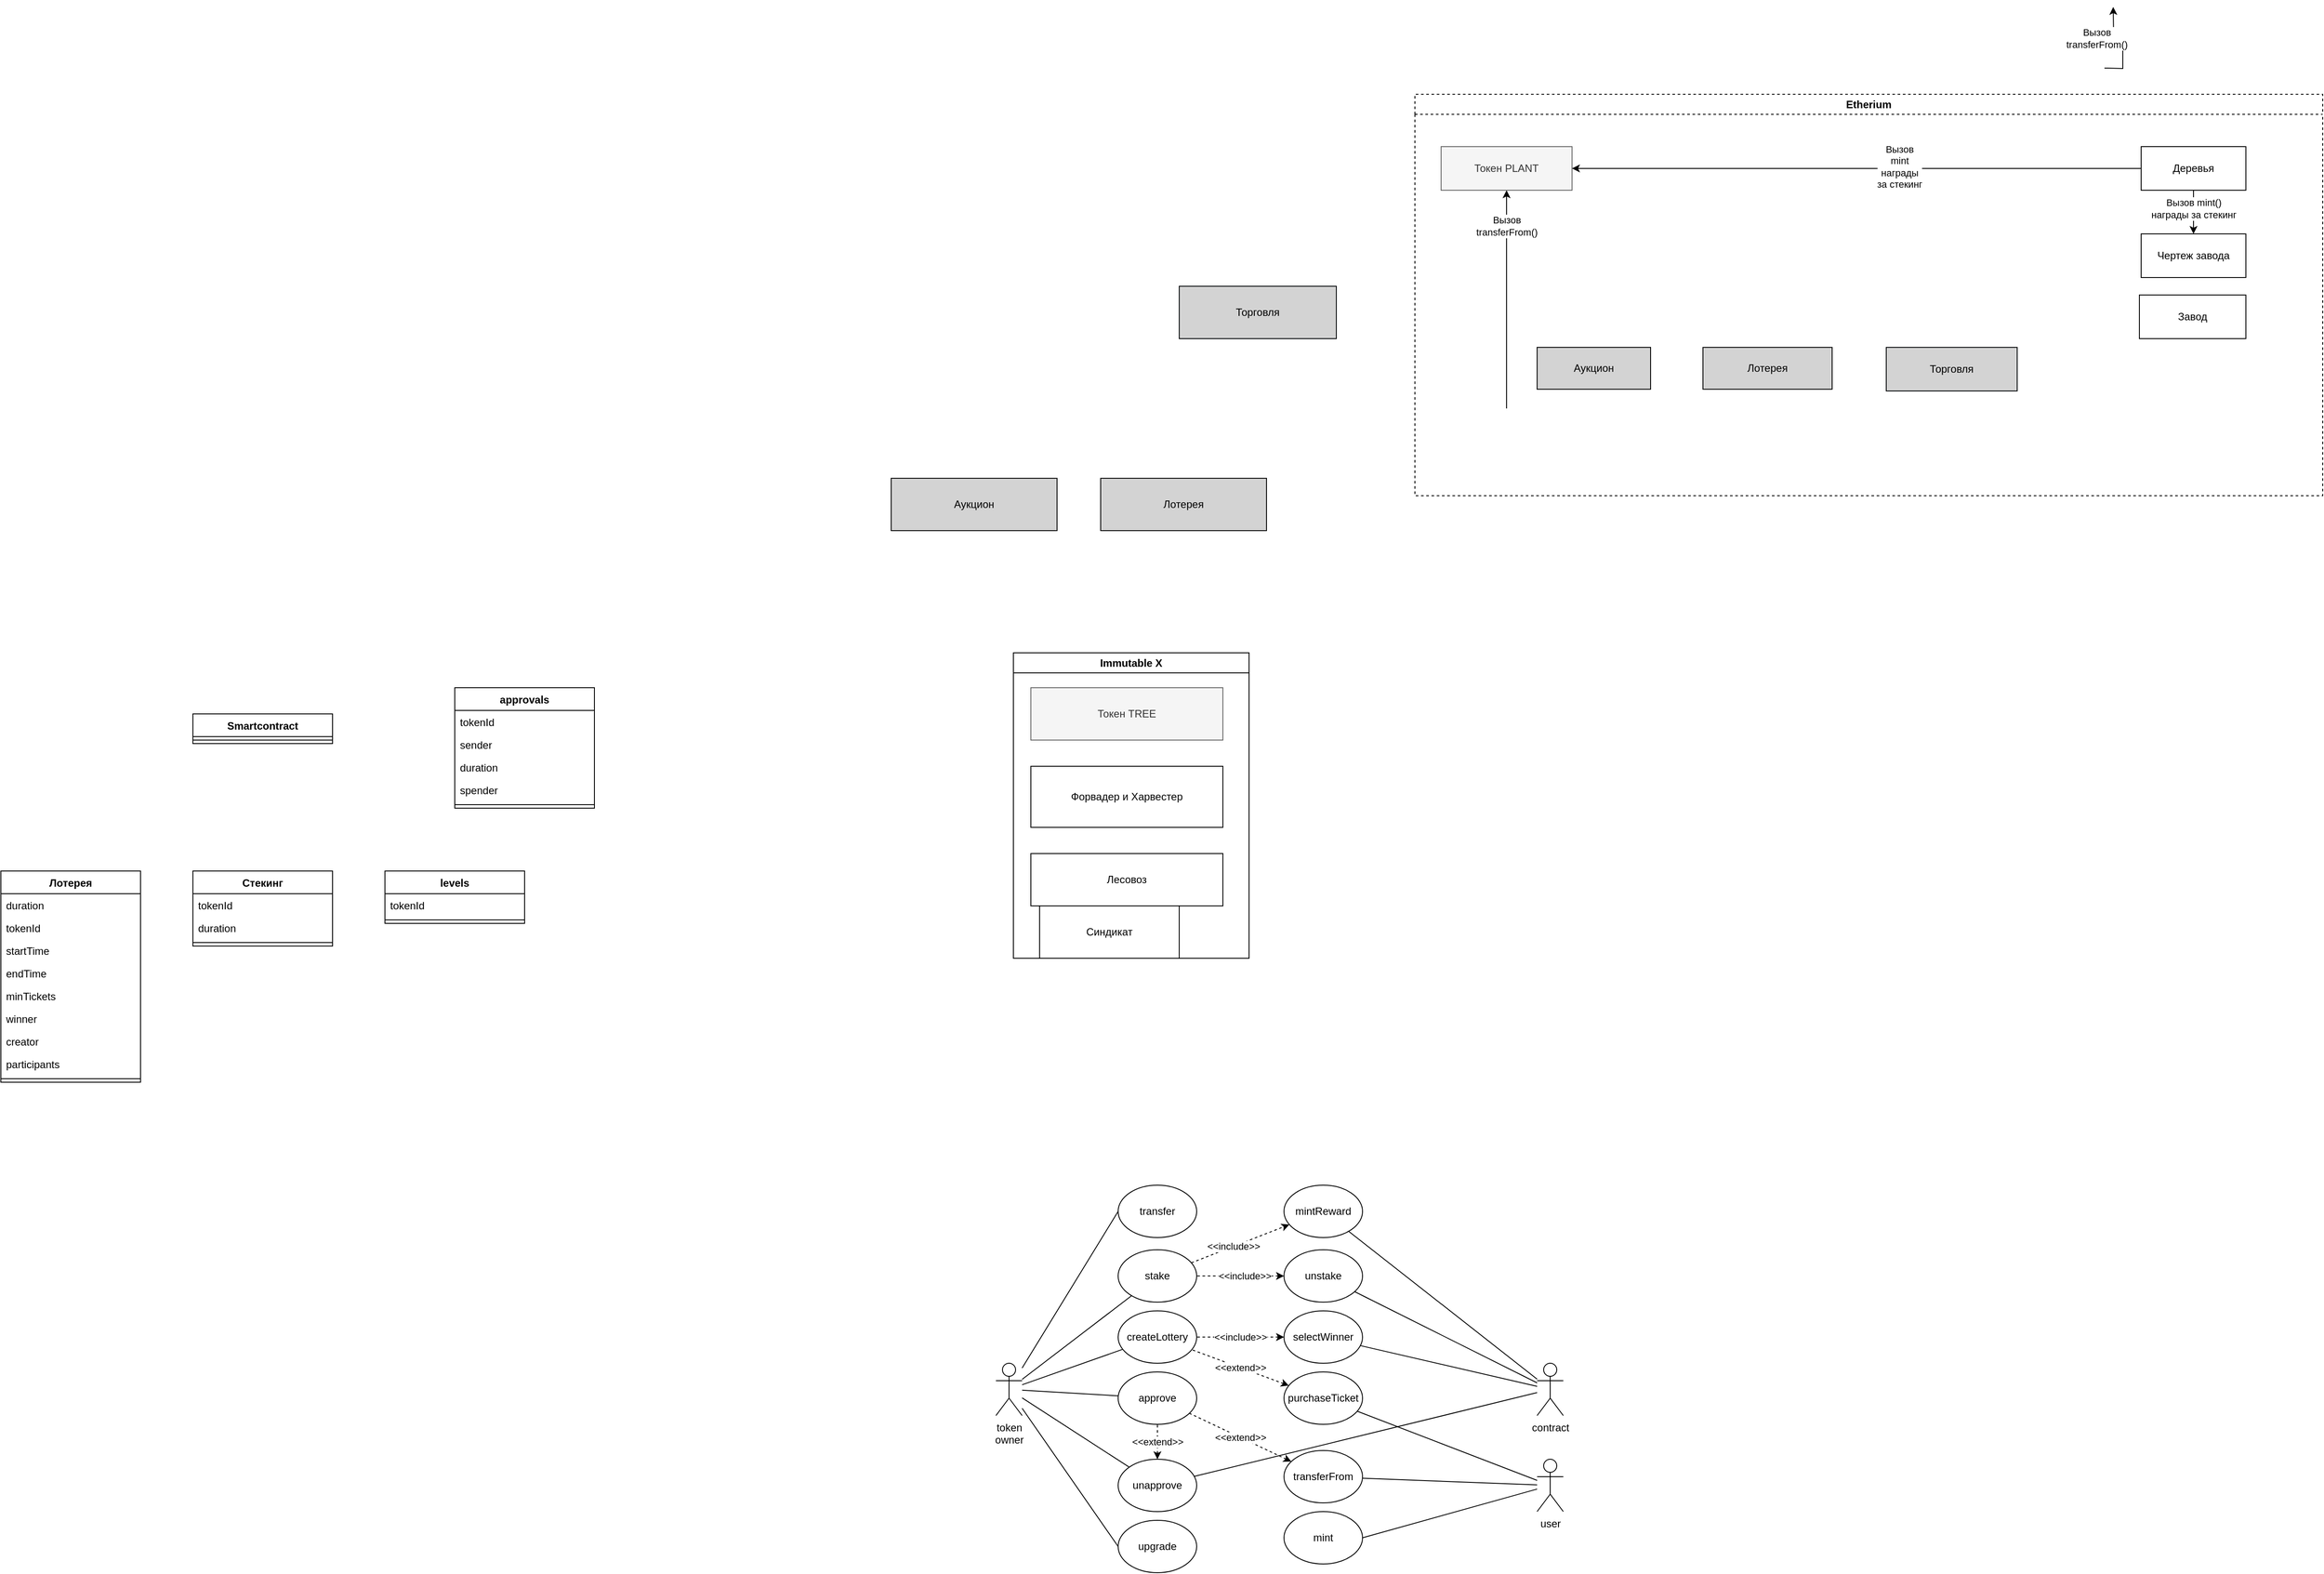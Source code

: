 <mxfile version="21.0.2" type="github">
  <diagram name="Страница 1" id="BOJsoSEfQLmtbxHjsDLz">
    <mxGraphModel dx="1434" dy="803" grid="1" gridSize="10" guides="1" tooltips="1" connect="1" arrows="1" fold="1" page="1" pageScale="1" pageWidth="1169" pageHeight="827" math="0" shadow="0">
      <root>
        <mxCell id="0" />
        <mxCell id="1" parent="0" />
        <mxCell id="nKu6EM1XER9Ci5rSMsAZ-72" value="Etherium" style="swimlane;whiteSpace=wrap;html=1;dashed=1;" parent="1" vertex="1">
          <mxGeometry x="1770" y="200" width="1040" height="460" as="geometry" />
        </mxCell>
        <mxCell id="nKu6EM1XER9Ci5rSMsAZ-283" value="Лотерея" style="rounded=0;whiteSpace=wrap;html=1;fillColor=#d3d3d3;" parent="nKu6EM1XER9Ci5rSMsAZ-72" vertex="1">
          <mxGeometry x="330" y="290" width="148" height="48" as="geometry" />
        </mxCell>
        <mxCell id="nKu6EM1XER9Ci5rSMsAZ-284" value="Аукцион" style="rounded=0;whiteSpace=wrap;html=1;fillColor=#d3d3d3;" parent="nKu6EM1XER9Ci5rSMsAZ-72" vertex="1">
          <mxGeometry x="140" y="290" width="130" height="48" as="geometry" />
        </mxCell>
        <mxCell id="nKu6EM1XER9Ci5rSMsAZ-285" value="Торговля" style="rounded=0;whiteSpace=wrap;html=1;fillColor=#d3d3d3;strokeColor=#030608;" parent="nKu6EM1XER9Ci5rSMsAZ-72" vertex="1">
          <mxGeometry x="540" y="290" width="150" height="50" as="geometry" />
        </mxCell>
        <mxCell id="nKu6EM1XER9Ci5rSMsAZ-290" style="edgeStyle=orthogonalEdgeStyle;rounded=0;orthogonalLoop=1;jettySize=auto;html=1;startArrow=none;startFill=0;endArrow=classic;endFill=1;" parent="nKu6EM1XER9Ci5rSMsAZ-72" target="nKu6EM1XER9Ci5rSMsAZ-299" edge="1">
          <mxGeometry relative="1" as="geometry">
            <mxPoint x="105" y="360" as="sourcePoint" />
            <mxPoint x="610" y="330" as="targetPoint" />
            <Array as="points">
              <mxPoint x="105" y="350" />
            </Array>
          </mxGeometry>
        </mxCell>
        <mxCell id="nKu6EM1XER9Ci5rSMsAZ-293" value="Вызов&lt;br&gt;transferFrom()" style="edgeLabel;html=1;align=center;verticalAlign=middle;resizable=0;points=[];" parent="nKu6EM1XER9Ci5rSMsAZ-290" vertex="1" connectable="0">
          <mxGeometry x="0.236" y="1" relative="1" as="geometry">
            <mxPoint x="1" y="-55" as="offset" />
          </mxGeometry>
        </mxCell>
        <mxCell id="nKu6EM1XER9Ci5rSMsAZ-296" value="Деревья" style="rounded=0;whiteSpace=wrap;html=1;" parent="nKu6EM1XER9Ci5rSMsAZ-72" vertex="1">
          <mxGeometry x="832" y="60" width="120" height="50" as="geometry" />
        </mxCell>
        <mxCell id="nKu6EM1XER9Ci5rSMsAZ-299" value="Токен PLANT" style="rounded=0;whiteSpace=wrap;html=1;fillColor=#f5f5f5;fontColor=#333333;strokeColor=#666666;" parent="nKu6EM1XER9Ci5rSMsAZ-72" vertex="1">
          <mxGeometry x="30" y="60" width="150" height="50" as="geometry" />
        </mxCell>
        <mxCell id="nKu6EM1XER9Ci5rSMsAZ-300" style="edgeStyle=orthogonalEdgeStyle;rounded=0;orthogonalLoop=1;jettySize=auto;html=1;" parent="nKu6EM1XER9Ci5rSMsAZ-72" source="nKu6EM1XER9Ci5rSMsAZ-296" target="nKu6EM1XER9Ci5rSMsAZ-299" edge="1">
          <mxGeometry relative="1" as="geometry">
            <Array as="points" />
            <mxPoint x="420" y="180" as="sourcePoint" />
          </mxGeometry>
        </mxCell>
        <mxCell id="nKu6EM1XER9Ci5rSMsAZ-301" value="Вызов&lt;br&gt;mint&lt;br&gt;награды &lt;br&gt;за стекинг" style="edgeLabel;html=1;align=center;verticalAlign=middle;resizable=0;points=[];" parent="nKu6EM1XER9Ci5rSMsAZ-300" vertex="1" connectable="0">
          <mxGeometry x="-0.15" relative="1" as="geometry">
            <mxPoint y="-2" as="offset" />
          </mxGeometry>
        </mxCell>
        <mxCell id="nKu6EM1XER9Ci5rSMsAZ-302" value="Чертеж завода" style="rounded=0;whiteSpace=wrap;html=1;" parent="nKu6EM1XER9Ci5rSMsAZ-72" vertex="1">
          <mxGeometry x="832" y="160" width="120" height="50" as="geometry" />
        </mxCell>
        <mxCell id="nKu6EM1XER9Ci5rSMsAZ-303" value="" style="endArrow=classic;startArrow=none;html=1;rounded=0;startFill=0;" parent="nKu6EM1XER9Ci5rSMsAZ-72" source="nKu6EM1XER9Ci5rSMsAZ-296" target="nKu6EM1XER9Ci5rSMsAZ-302" edge="1">
          <mxGeometry width="50" height="50" relative="1" as="geometry">
            <mxPoint x="420" y="120" as="sourcePoint" />
            <mxPoint x="550" y="130" as="targetPoint" />
          </mxGeometry>
        </mxCell>
        <mxCell id="nKu6EM1XER9Ci5rSMsAZ-306" value="Вызов mint()&lt;br style=&quot;border-color: var(--border-color);&quot;&gt;награды за стекинг" style="edgeLabel;html=1;align=center;verticalAlign=middle;resizable=0;points=[];" parent="nKu6EM1XER9Ci5rSMsAZ-303" vertex="1" connectable="0">
          <mxGeometry x="-0.34" y="2" relative="1" as="geometry">
            <mxPoint x="-2" y="4" as="offset" />
          </mxGeometry>
        </mxCell>
        <mxCell id="nKu6EM1XER9Ci5rSMsAZ-297" value="Завод" style="rounded=0;whiteSpace=wrap;html=1;" parent="nKu6EM1XER9Ci5rSMsAZ-72" vertex="1">
          <mxGeometry x="830" y="230" width="122" height="50" as="geometry" />
        </mxCell>
        <mxCell id="nKu6EM1XER9Ci5rSMsAZ-115" style="rounded=0;orthogonalLoop=1;jettySize=auto;html=1;startArrow=none;startFill=0;endArrow=none;endFill=0;" parent="1" source="nKu6EM1XER9Ci5rSMsAZ-113" target="nKu6EM1XER9Ci5rSMsAZ-114" edge="1">
          <mxGeometry relative="1" as="geometry" />
        </mxCell>
        <mxCell id="nKu6EM1XER9Ci5rSMsAZ-155" style="rounded=0;orthogonalLoop=1;jettySize=auto;html=1;startArrow=none;startFill=0;endArrow=none;endFill=0;" parent="1" source="nKu6EM1XER9Ci5rSMsAZ-113" target="nKu6EM1XER9Ci5rSMsAZ-153" edge="1">
          <mxGeometry relative="1" as="geometry" />
        </mxCell>
        <mxCell id="nKu6EM1XER9Ci5rSMsAZ-188" style="edgeStyle=none;rounded=0;orthogonalLoop=1;jettySize=auto;html=1;entryX=0;entryY=0.5;entryDx=0;entryDy=0;startArrow=none;startFill=0;endArrow=none;endFill=0;" parent="1" source="nKu6EM1XER9Ci5rSMsAZ-113" target="nKu6EM1XER9Ci5rSMsAZ-187" edge="1">
          <mxGeometry relative="1" as="geometry" />
        </mxCell>
        <mxCell id="nKu6EM1XER9Ci5rSMsAZ-190" style="edgeStyle=none;rounded=0;orthogonalLoop=1;jettySize=auto;html=1;startArrow=none;startFill=0;endArrow=none;endFill=0;" parent="1" source="nKu6EM1XER9Ci5rSMsAZ-113" target="nKu6EM1XER9Ci5rSMsAZ-172" edge="1">
          <mxGeometry relative="1" as="geometry">
            <mxPoint x="1430" y="1734" as="targetPoint" />
          </mxGeometry>
        </mxCell>
        <mxCell id="nKu6EM1XER9Ci5rSMsAZ-251" style="edgeStyle=none;rounded=0;orthogonalLoop=1;jettySize=auto;html=1;startArrow=none;startFill=0;endArrow=none;endFill=0;" parent="1" source="nKu6EM1XER9Ci5rSMsAZ-113" target="nKu6EM1XER9Ci5rSMsAZ-250" edge="1">
          <mxGeometry relative="1" as="geometry" />
        </mxCell>
        <mxCell id="nKu6EM1XER9Ci5rSMsAZ-113" value="token&lt;br&gt;owner" style="shape=umlActor;verticalLabelPosition=bottom;verticalAlign=top;html=1;outlineConnect=0;" parent="1" vertex="1">
          <mxGeometry x="1290" y="1654" width="30" height="60" as="geometry" />
        </mxCell>
        <mxCell id="nKu6EM1XER9Ci5rSMsAZ-114" value="stake" style="ellipse;whiteSpace=wrap;html=1;" parent="1" vertex="1">
          <mxGeometry x="1430" y="1524" width="90" height="60" as="geometry" />
        </mxCell>
        <mxCell id="nKu6EM1XER9Ci5rSMsAZ-117" value="Лотерея" style="swimlane;fontStyle=1;align=center;verticalAlign=top;childLayout=stackLayout;horizontal=1;startSize=26;horizontalStack=0;resizeParent=1;resizeParentMax=0;resizeLast=0;collapsible=1;marginBottom=0;" parent="1" vertex="1">
          <mxGeometry x="150" y="1090" width="160" height="242" as="geometry" />
        </mxCell>
        <mxCell id="nKu6EM1XER9Ci5rSMsAZ-122" value="duration" style="text;strokeColor=none;fillColor=none;align=left;verticalAlign=top;spacingLeft=4;spacingRight=4;overflow=hidden;rotatable=0;points=[[0,0.5],[1,0.5]];portConstraint=eastwest;" parent="nKu6EM1XER9Ci5rSMsAZ-117" vertex="1">
          <mxGeometry y="26" width="160" height="26" as="geometry" />
        </mxCell>
        <mxCell id="nKu6EM1XER9Ci5rSMsAZ-135" value="tokenId" style="text;strokeColor=none;fillColor=none;align=left;verticalAlign=top;spacingLeft=4;spacingRight=4;overflow=hidden;rotatable=0;points=[[0,0.5],[1,0.5]];portConstraint=eastwest;" parent="nKu6EM1XER9Ci5rSMsAZ-117" vertex="1">
          <mxGeometry y="52" width="160" height="26" as="geometry" />
        </mxCell>
        <mxCell id="nKu6EM1XER9Ci5rSMsAZ-123" value="startTime" style="text;strokeColor=none;fillColor=none;align=left;verticalAlign=top;spacingLeft=4;spacingRight=4;overflow=hidden;rotatable=0;points=[[0,0.5],[1,0.5]];portConstraint=eastwest;" parent="nKu6EM1XER9Ci5rSMsAZ-117" vertex="1">
          <mxGeometry y="78" width="160" height="26" as="geometry" />
        </mxCell>
        <mxCell id="nKu6EM1XER9Ci5rSMsAZ-118" value="endTime" style="text;strokeColor=none;fillColor=none;align=left;verticalAlign=top;spacingLeft=4;spacingRight=4;overflow=hidden;rotatable=0;points=[[0,0.5],[1,0.5]];portConstraint=eastwest;" parent="nKu6EM1XER9Ci5rSMsAZ-117" vertex="1">
          <mxGeometry y="104" width="160" height="26" as="geometry" />
        </mxCell>
        <mxCell id="nKu6EM1XER9Ci5rSMsAZ-124" value="minTickets" style="text;strokeColor=none;fillColor=none;align=left;verticalAlign=top;spacingLeft=4;spacingRight=4;overflow=hidden;rotatable=0;points=[[0,0.5],[1,0.5]];portConstraint=eastwest;" parent="nKu6EM1XER9Ci5rSMsAZ-117" vertex="1">
          <mxGeometry y="130" width="160" height="26" as="geometry" />
        </mxCell>
        <mxCell id="nKu6EM1XER9Ci5rSMsAZ-134" value="winner" style="text;strokeColor=none;fillColor=none;align=left;verticalAlign=top;spacingLeft=4;spacingRight=4;overflow=hidden;rotatable=0;points=[[0,0.5],[1,0.5]];portConstraint=eastwest;" parent="nKu6EM1XER9Ci5rSMsAZ-117" vertex="1">
          <mxGeometry y="156" width="160" height="26" as="geometry" />
        </mxCell>
        <mxCell id="nKu6EM1XER9Ci5rSMsAZ-121" value="creator" style="text;strokeColor=none;fillColor=none;align=left;verticalAlign=top;spacingLeft=4;spacingRight=4;overflow=hidden;rotatable=0;points=[[0,0.5],[1,0.5]];portConstraint=eastwest;" parent="nKu6EM1XER9Ci5rSMsAZ-117" vertex="1">
          <mxGeometry y="182" width="160" height="26" as="geometry" />
        </mxCell>
        <mxCell id="nKu6EM1XER9Ci5rSMsAZ-136" value="participants" style="text;strokeColor=none;fillColor=none;align=left;verticalAlign=top;spacingLeft=4;spacingRight=4;overflow=hidden;rotatable=0;points=[[0,0.5],[1,0.5]];portConstraint=eastwest;" parent="nKu6EM1XER9Ci5rSMsAZ-117" vertex="1">
          <mxGeometry y="208" width="160" height="26" as="geometry" />
        </mxCell>
        <mxCell id="nKu6EM1XER9Ci5rSMsAZ-119" value="" style="line;strokeWidth=1;fillColor=none;align=left;verticalAlign=middle;spacingTop=-1;spacingLeft=3;spacingRight=3;rotatable=0;labelPosition=right;points=[];portConstraint=eastwest;strokeColor=inherit;" parent="nKu6EM1XER9Ci5rSMsAZ-117" vertex="1">
          <mxGeometry y="234" width="160" height="8" as="geometry" />
        </mxCell>
        <mxCell id="nKu6EM1XER9Ci5rSMsAZ-137" value="levels" style="swimlane;fontStyle=1;align=center;verticalAlign=top;childLayout=stackLayout;horizontal=1;startSize=26;horizontalStack=0;resizeParent=1;resizeParentMax=0;resizeLast=0;collapsible=1;marginBottom=0;" parent="1" vertex="1">
          <mxGeometry x="590" y="1090" width="160" height="60" as="geometry" />
        </mxCell>
        <mxCell id="nKu6EM1XER9Ci5rSMsAZ-243" value="tokenId" style="text;strokeColor=none;fillColor=none;align=left;verticalAlign=top;spacingLeft=4;spacingRight=4;overflow=hidden;rotatable=0;points=[[0,0.5],[1,0.5]];portConstraint=eastwest;" parent="nKu6EM1XER9Ci5rSMsAZ-137" vertex="1">
          <mxGeometry y="26" width="160" height="26" as="geometry" />
        </mxCell>
        <mxCell id="nKu6EM1XER9Ci5rSMsAZ-146" value="" style="line;strokeWidth=1;fillColor=none;align=left;verticalAlign=middle;spacingTop=-1;spacingLeft=3;spacingRight=3;rotatable=0;labelPosition=right;points=[];portConstraint=eastwest;strokeColor=inherit;" parent="nKu6EM1XER9Ci5rSMsAZ-137" vertex="1">
          <mxGeometry y="52" width="160" height="8" as="geometry" />
        </mxCell>
        <mxCell id="nKu6EM1XER9Ci5rSMsAZ-149" value="unstake" style="ellipse;whiteSpace=wrap;html=1;" parent="1" vertex="1">
          <mxGeometry x="1620" y="1524" width="90" height="60" as="geometry" />
        </mxCell>
        <mxCell id="nKu6EM1XER9Ci5rSMsAZ-150" value="mintReward" style="ellipse;whiteSpace=wrap;html=1;" parent="1" vertex="1">
          <mxGeometry x="1620" y="1450" width="90" height="60" as="geometry" />
        </mxCell>
        <mxCell id="nKu6EM1XER9Ci5rSMsAZ-151" value="" style="endArrow=none;dashed=1;html=1;rounded=0;startArrow=classic;startFill=1;" parent="1" source="nKu6EM1XER9Ci5rSMsAZ-149" target="nKu6EM1XER9Ci5rSMsAZ-114" edge="1">
          <mxGeometry width="50" height="50" relative="1" as="geometry">
            <mxPoint x="1270" y="1584" as="sourcePoint" />
            <mxPoint x="1320" y="1534" as="targetPoint" />
          </mxGeometry>
        </mxCell>
        <mxCell id="nKu6EM1XER9Ci5rSMsAZ-177" value="&amp;lt;&amp;lt;include&amp;gt;&amp;gt;" style="edgeLabel;html=1;align=center;verticalAlign=middle;resizable=0;points=[];" parent="nKu6EM1XER9Ci5rSMsAZ-151" vertex="1" connectable="0">
          <mxGeometry x="-0.102" relative="1" as="geometry">
            <mxPoint as="offset" />
          </mxGeometry>
        </mxCell>
        <mxCell id="nKu6EM1XER9Ci5rSMsAZ-152" value="" style="endArrow=classic;dashed=1;html=1;rounded=0;endFill=1;" parent="1" source="nKu6EM1XER9Ci5rSMsAZ-114" target="nKu6EM1XER9Ci5rSMsAZ-150" edge="1">
          <mxGeometry width="50" height="50" relative="1" as="geometry">
            <mxPoint x="1537" y="1705" as="sourcePoint" />
            <mxPoint x="1513" y="1633" as="targetPoint" />
          </mxGeometry>
        </mxCell>
        <mxCell id="nKu6EM1XER9Ci5rSMsAZ-178" value="&amp;lt;&amp;lt;include&amp;gt;&amp;gt;" style="edgeLabel;html=1;align=center;verticalAlign=middle;resizable=0;points=[];" parent="nKu6EM1XER9Ci5rSMsAZ-152" vertex="1" connectable="0">
          <mxGeometry x="-0.143" y="1" relative="1" as="geometry">
            <mxPoint as="offset" />
          </mxGeometry>
        </mxCell>
        <mxCell id="nKu6EM1XER9Ci5rSMsAZ-153" value="createLottery" style="ellipse;whiteSpace=wrap;html=1;" parent="1" vertex="1">
          <mxGeometry x="1430" y="1594" width="90" height="60" as="geometry" />
        </mxCell>
        <mxCell id="nKu6EM1XER9Ci5rSMsAZ-158" value="purchaseTicket" style="ellipse;whiteSpace=wrap;html=1;" parent="1" vertex="1">
          <mxGeometry x="1620" y="1664" width="90" height="60" as="geometry" />
        </mxCell>
        <mxCell id="nKu6EM1XER9Ci5rSMsAZ-159" value="selectWinner" style="ellipse;whiteSpace=wrap;html=1;" parent="1" vertex="1">
          <mxGeometry x="1620" y="1594" width="90" height="60" as="geometry" />
        </mxCell>
        <mxCell id="nKu6EM1XER9Ci5rSMsAZ-167" style="edgeStyle=none;rounded=0;orthogonalLoop=1;jettySize=auto;html=1;startArrow=none;startFill=0;endArrow=none;endFill=0;" parent="1" source="nKu6EM1XER9Ci5rSMsAZ-164" target="nKu6EM1XER9Ci5rSMsAZ-150" edge="1">
          <mxGeometry relative="1" as="geometry" />
        </mxCell>
        <mxCell id="nKu6EM1XER9Ci5rSMsAZ-168" style="edgeStyle=none;rounded=0;orthogonalLoop=1;jettySize=auto;html=1;startArrow=none;startFill=0;endArrow=none;endFill=0;" parent="1" source="nKu6EM1XER9Ci5rSMsAZ-164" target="nKu6EM1XER9Ci5rSMsAZ-149" edge="1">
          <mxGeometry relative="1" as="geometry" />
        </mxCell>
        <mxCell id="nKu6EM1XER9Ci5rSMsAZ-169" style="edgeStyle=none;rounded=0;orthogonalLoop=1;jettySize=auto;html=1;startArrow=none;startFill=0;endArrow=none;endFill=0;" parent="1" source="nKu6EM1XER9Ci5rSMsAZ-164" target="nKu6EM1XER9Ci5rSMsAZ-159" edge="1">
          <mxGeometry relative="1" as="geometry" />
        </mxCell>
        <mxCell id="nKu6EM1XER9Ci5rSMsAZ-255" style="edgeStyle=none;rounded=0;orthogonalLoop=1;jettySize=auto;html=1;startArrow=none;startFill=0;endArrow=none;endFill=0;" parent="1" source="nKu6EM1XER9Ci5rSMsAZ-164" target="nKu6EM1XER9Ci5rSMsAZ-250" edge="1">
          <mxGeometry relative="1" as="geometry" />
        </mxCell>
        <mxCell id="nKu6EM1XER9Ci5rSMsAZ-164" value="contract" style="shape=umlActor;verticalLabelPosition=bottom;verticalAlign=top;html=1;outlineConnect=0;" parent="1" vertex="1">
          <mxGeometry x="1910" y="1654" width="30" height="60" as="geometry" />
        </mxCell>
        <mxCell id="nKu6EM1XER9Ci5rSMsAZ-171" value="&amp;lt;&amp;lt;include&amp;gt;&amp;gt;" style="edgeStyle=none;rounded=0;orthogonalLoop=1;jettySize=auto;html=1;startArrow=classic;startFill=1;endArrow=none;endFill=0;dashed=1;" parent="1" source="nKu6EM1XER9Ci5rSMsAZ-159" target="nKu6EM1XER9Ci5rSMsAZ-153" edge="1">
          <mxGeometry relative="1" as="geometry">
            <mxPoint x="1600" y="1691" as="sourcePoint" />
            <mxPoint x="1520" y="1687" as="targetPoint" />
          </mxGeometry>
        </mxCell>
        <mxCell id="nKu6EM1XER9Ci5rSMsAZ-172" value="approve" style="ellipse;whiteSpace=wrap;html=1;" parent="1" vertex="1">
          <mxGeometry x="1430" y="1664" width="90" height="60" as="geometry" />
        </mxCell>
        <mxCell id="nKu6EM1XER9Ci5rSMsAZ-181" style="edgeStyle=none;rounded=0;orthogonalLoop=1;jettySize=auto;html=1;entryX=0;entryY=0.5;entryDx=0;entryDy=0;startArrow=none;startFill=0;endArrow=none;endFill=0;" parent="1" source="nKu6EM1XER9Ci5rSMsAZ-113" target="nKu6EM1XER9Ci5rSMsAZ-180" edge="1">
          <mxGeometry relative="1" as="geometry" />
        </mxCell>
        <mxCell id="nKu6EM1XER9Ci5rSMsAZ-183" style="edgeStyle=none;rounded=0;orthogonalLoop=1;jettySize=auto;html=1;startArrow=none;startFill=0;endArrow=none;endFill=0;" parent="1" source="nKu6EM1XER9Ci5rSMsAZ-174" target="nKu6EM1XER9Ci5rSMsAZ-179" edge="1">
          <mxGeometry relative="1" as="geometry" />
        </mxCell>
        <mxCell id="nKu6EM1XER9Ci5rSMsAZ-192" style="edgeStyle=none;rounded=0;orthogonalLoop=1;jettySize=auto;html=1;startArrow=none;startFill=0;endArrow=none;endFill=0;" parent="1" source="nKu6EM1XER9Ci5rSMsAZ-174" target="nKu6EM1XER9Ci5rSMsAZ-158" edge="1">
          <mxGeometry relative="1" as="geometry" />
        </mxCell>
        <mxCell id="nKu6EM1XER9Ci5rSMsAZ-194" style="edgeStyle=none;rounded=0;orthogonalLoop=1;jettySize=auto;html=1;entryX=1;entryY=0.5;entryDx=0;entryDy=0;startArrow=none;startFill=0;endArrow=none;endFill=0;" parent="1" source="nKu6EM1XER9Ci5rSMsAZ-174" target="nKu6EM1XER9Ci5rSMsAZ-184" edge="1">
          <mxGeometry relative="1" as="geometry" />
        </mxCell>
        <mxCell id="nKu6EM1XER9Ci5rSMsAZ-174" value="user" style="shape=umlActor;verticalLabelPosition=bottom;verticalAlign=top;html=1;outlineConnect=0;" parent="1" vertex="1">
          <mxGeometry x="1910" y="1764" width="30" height="60" as="geometry" />
        </mxCell>
        <mxCell id="nKu6EM1XER9Ci5rSMsAZ-179" value="transferFrom" style="ellipse;whiteSpace=wrap;html=1;" parent="1" vertex="1">
          <mxGeometry x="1620" y="1754" width="90" height="60" as="geometry" />
        </mxCell>
        <mxCell id="nKu6EM1XER9Ci5rSMsAZ-180" value="transfer" style="ellipse;whiteSpace=wrap;html=1;" parent="1" vertex="1">
          <mxGeometry x="1430" y="1450" width="90" height="60" as="geometry" />
        </mxCell>
        <mxCell id="nKu6EM1XER9Ci5rSMsAZ-184" value="mint" style="ellipse;whiteSpace=wrap;html=1;" parent="1" vertex="1">
          <mxGeometry x="1620" y="1824" width="90" height="60" as="geometry" />
        </mxCell>
        <mxCell id="nKu6EM1XER9Ci5rSMsAZ-187" value="upgrade" style="ellipse;whiteSpace=wrap;html=1;" parent="1" vertex="1">
          <mxGeometry x="1430" y="1834" width="90" height="60" as="geometry" />
        </mxCell>
        <mxCell id="nKu6EM1XER9Ci5rSMsAZ-198" value="&amp;lt;&amp;lt;extend&amp;gt;&amp;gt;" style="edgeStyle=none;rounded=0;orthogonalLoop=1;jettySize=auto;html=1;startArrow=classic;startFill=1;endArrow=none;endFill=0;dashed=1;" parent="1" source="nKu6EM1XER9Ci5rSMsAZ-158" target="nKu6EM1XER9Ci5rSMsAZ-153" edge="1">
          <mxGeometry relative="1" as="geometry">
            <mxPoint x="1630" y="1634" as="sourcePoint" />
            <mxPoint x="1530" y="1634" as="targetPoint" />
          </mxGeometry>
        </mxCell>
        <mxCell id="nKu6EM1XER9Ci5rSMsAZ-200" value="&amp;lt;&amp;lt;extend&amp;gt;&amp;gt;" style="edgeStyle=none;rounded=0;orthogonalLoop=1;jettySize=auto;html=1;startArrow=classic;startFill=1;endArrow=none;endFill=0;dashed=1;" parent="1" source="nKu6EM1XER9Ci5rSMsAZ-179" target="nKu6EM1XER9Ci5rSMsAZ-172" edge="1">
          <mxGeometry relative="1" as="geometry">
            <mxPoint x="1640" y="1715" as="sourcePoint" />
            <mxPoint x="1520" y="1653" as="targetPoint" />
          </mxGeometry>
        </mxCell>
        <mxCell id="nKu6EM1XER9Ci5rSMsAZ-213" value="Стекинг" style="swimlane;fontStyle=1;align=center;verticalAlign=top;childLayout=stackLayout;horizontal=1;startSize=26;horizontalStack=0;resizeParent=1;resizeParentMax=0;resizeLast=0;collapsible=1;marginBottom=0;" parent="1" vertex="1">
          <mxGeometry x="370" y="1090" width="160" height="86" as="geometry" />
        </mxCell>
        <mxCell id="nKu6EM1XER9Ci5rSMsAZ-232" value="tokenId" style="text;strokeColor=none;fillColor=none;align=left;verticalAlign=top;spacingLeft=4;spacingRight=4;overflow=hidden;rotatable=0;points=[[0,0.5],[1,0.5]];portConstraint=eastwest;" parent="nKu6EM1XER9Ci5rSMsAZ-213" vertex="1">
          <mxGeometry y="26" width="160" height="26" as="geometry" />
        </mxCell>
        <mxCell id="nKu6EM1XER9Ci5rSMsAZ-214" value="duration" style="text;strokeColor=none;fillColor=none;align=left;verticalAlign=top;spacingLeft=4;spacingRight=4;overflow=hidden;rotatable=0;points=[[0,0.5],[1,0.5]];portConstraint=eastwest;" parent="nKu6EM1XER9Ci5rSMsAZ-213" vertex="1">
          <mxGeometry y="52" width="160" height="26" as="geometry" />
        </mxCell>
        <mxCell id="nKu6EM1XER9Ci5rSMsAZ-222" value="" style="line;strokeWidth=1;fillColor=none;align=left;verticalAlign=middle;spacingTop=-1;spacingLeft=3;spacingRight=3;rotatable=0;labelPosition=right;points=[];portConstraint=eastwest;strokeColor=inherit;" parent="nKu6EM1XER9Ci5rSMsAZ-213" vertex="1">
          <mxGeometry y="78" width="160" height="8" as="geometry" />
        </mxCell>
        <mxCell id="nKu6EM1XER9Ci5rSMsAZ-229" value="Smartcontract" style="swimlane;fontStyle=1;align=center;verticalAlign=top;childLayout=stackLayout;horizontal=1;startSize=26;horizontalStack=0;resizeParent=1;resizeParentMax=0;resizeLast=0;collapsible=1;marginBottom=0;" parent="1" vertex="1">
          <mxGeometry x="370" y="910" width="160" height="34" as="geometry" />
        </mxCell>
        <mxCell id="nKu6EM1XER9Ci5rSMsAZ-231" value="" style="line;strokeWidth=1;fillColor=none;align=left;verticalAlign=middle;spacingTop=-1;spacingLeft=3;spacingRight=3;rotatable=0;labelPosition=right;points=[];portConstraint=eastwest;strokeColor=inherit;" parent="nKu6EM1XER9Ci5rSMsAZ-229" vertex="1">
          <mxGeometry y="26" width="160" height="8" as="geometry" />
        </mxCell>
        <mxCell id="nKu6EM1XER9Ci5rSMsAZ-236" value="approvals" style="swimlane;fontStyle=1;align=center;verticalAlign=top;childLayout=stackLayout;horizontal=1;startSize=26;horizontalStack=0;resizeParent=1;resizeParentMax=0;resizeLast=0;collapsible=1;marginBottom=0;" parent="1" vertex="1">
          <mxGeometry x="670" y="880" width="160" height="138" as="geometry" />
        </mxCell>
        <mxCell id="nKu6EM1XER9Ci5rSMsAZ-237" value="tokenId" style="text;strokeColor=none;fillColor=none;align=left;verticalAlign=top;spacingLeft=4;spacingRight=4;overflow=hidden;rotatable=0;points=[[0,0.5],[1,0.5]];portConstraint=eastwest;" parent="nKu6EM1XER9Ci5rSMsAZ-236" vertex="1">
          <mxGeometry y="26" width="160" height="26" as="geometry" />
        </mxCell>
        <mxCell id="nKu6EM1XER9Ci5rSMsAZ-241" value="sender" style="text;strokeColor=none;fillColor=none;align=left;verticalAlign=top;spacingLeft=4;spacingRight=4;overflow=hidden;rotatable=0;points=[[0,0.5],[1,0.5]];portConstraint=eastwest;" parent="nKu6EM1XER9Ci5rSMsAZ-236" vertex="1">
          <mxGeometry y="52" width="160" height="26" as="geometry" />
        </mxCell>
        <mxCell id="nKu6EM1XER9Ci5rSMsAZ-242" value="duration" style="text;strokeColor=none;fillColor=none;align=left;verticalAlign=top;spacingLeft=4;spacingRight=4;overflow=hidden;rotatable=0;points=[[0,0.5],[1,0.5]];portConstraint=eastwest;" parent="nKu6EM1XER9Ci5rSMsAZ-236" vertex="1">
          <mxGeometry y="78" width="160" height="26" as="geometry" />
        </mxCell>
        <mxCell id="nKu6EM1XER9Ci5rSMsAZ-238" value="spender" style="text;strokeColor=none;fillColor=none;align=left;verticalAlign=top;spacingLeft=4;spacingRight=4;overflow=hidden;rotatable=0;points=[[0,0.5],[1,0.5]];portConstraint=eastwest;" parent="nKu6EM1XER9Ci5rSMsAZ-236" vertex="1">
          <mxGeometry y="104" width="160" height="26" as="geometry" />
        </mxCell>
        <mxCell id="nKu6EM1XER9Ci5rSMsAZ-239" value="" style="line;strokeWidth=1;fillColor=none;align=left;verticalAlign=middle;spacingTop=-1;spacingLeft=3;spacingRight=3;rotatable=0;labelPosition=right;points=[];portConstraint=eastwest;strokeColor=inherit;" parent="nKu6EM1XER9Ci5rSMsAZ-236" vertex="1">
          <mxGeometry y="130" width="160" height="8" as="geometry" />
        </mxCell>
        <mxCell id="nKu6EM1XER9Ci5rSMsAZ-250" value="unapprove" style="ellipse;whiteSpace=wrap;html=1;" parent="1" vertex="1">
          <mxGeometry x="1430" y="1764" width="90" height="60" as="geometry" />
        </mxCell>
        <mxCell id="nKu6EM1XER9Ci5rSMsAZ-254" value="&amp;lt;&amp;lt;extend&amp;gt;&amp;gt;" style="edgeStyle=none;rounded=0;orthogonalLoop=1;jettySize=auto;html=1;startArrow=classic;startFill=1;endArrow=none;endFill=0;dashed=1;" parent="1" source="nKu6EM1XER9Ci5rSMsAZ-250" target="nKu6EM1XER9Ci5rSMsAZ-172" edge="1">
          <mxGeometry relative="1" as="geometry">
            <mxPoint x="1640" y="1855" as="sourcePoint" />
            <mxPoint x="1520" y="1793" as="targetPoint" />
          </mxGeometry>
        </mxCell>
        <mxCell id="nKu6EM1XER9Ci5rSMsAZ-71" value="Immutable X" style="swimlane;whiteSpace=wrap;html=1;" parent="1" vertex="1">
          <mxGeometry x="1310" y="840" width="270" height="350" as="geometry" />
        </mxCell>
        <mxCell id="nKu6EM1XER9Ci5rSMsAZ-51" value="Форвадер и Харвестер" style="rounded=0;whiteSpace=wrap;html=1;" parent="nKu6EM1XER9Ci5rSMsAZ-71" vertex="1">
          <mxGeometry x="20" y="130" width="220" height="70" as="geometry" />
        </mxCell>
        <mxCell id="nKu6EM1XER9Ci5rSMsAZ-52" value="Лесовоз" style="rounded=0;whiteSpace=wrap;html=1;" parent="nKu6EM1XER9Ci5rSMsAZ-71" vertex="1">
          <mxGeometry x="20" y="230" width="220" height="60" as="geometry" />
        </mxCell>
        <mxCell id="nKu6EM1XER9Ci5rSMsAZ-50" value="Токен TREE" style="rounded=0;whiteSpace=wrap;html=1;fillColor=#f5f5f5;fontColor=#333333;strokeColor=#666666;" parent="nKu6EM1XER9Ci5rSMsAZ-71" vertex="1">
          <mxGeometry x="20" y="40" width="220" height="60" as="geometry" />
        </mxCell>
        <mxCell id="nKu6EM1XER9Ci5rSMsAZ-298" value="Синдикат" style="rounded=0;whiteSpace=wrap;html=1;" parent="nKu6EM1XER9Ci5rSMsAZ-71" vertex="1">
          <mxGeometry x="30" y="290" width="160" height="60" as="geometry" />
        </mxCell>
        <mxCell id="U-HvtogTb1K9tVLTSSLx-1" value="Лотерея" style="rounded=0;whiteSpace=wrap;html=1;fillColor=#d3d3d3;" vertex="1" parent="1">
          <mxGeometry x="1410" y="640" width="190" height="60" as="geometry" />
        </mxCell>
        <mxCell id="U-HvtogTb1K9tVLTSSLx-2" value="Аукцион" style="rounded=0;whiteSpace=wrap;html=1;fillColor=#d3d3d3;" vertex="1" parent="1">
          <mxGeometry x="1170" y="640" width="190" height="60" as="geometry" />
        </mxCell>
        <mxCell id="U-HvtogTb1K9tVLTSSLx-3" value="Торговля" style="rounded=0;whiteSpace=wrap;html=1;fillColor=#d3d3d3;strokeColor=#030608;" vertex="1" parent="1">
          <mxGeometry x="1500" y="420" width="180" height="60" as="geometry" />
        </mxCell>
        <mxCell id="U-HvtogTb1K9tVLTSSLx-18" style="edgeStyle=orthogonalEdgeStyle;rounded=0;orthogonalLoop=1;jettySize=auto;html=1;entryX=0.5;entryY=1;entryDx=0;entryDy=0;startArrow=none;startFill=0;endArrow=classic;endFill=1;" edge="1" parent="1">
          <mxGeometry relative="1" as="geometry">
            <mxPoint x="2560" y="170" as="sourcePoint" />
            <mxPoint x="2570" y="100" as="targetPoint" />
          </mxGeometry>
        </mxCell>
        <mxCell id="U-HvtogTb1K9tVLTSSLx-19" value="Вызов&lt;br style=&quot;border-color: var(--border-color);&quot;&gt;transferFrom()" style="edgeLabel;html=1;align=center;verticalAlign=middle;resizable=0;points=[];" vertex="1" connectable="0" parent="U-HvtogTb1K9tVLTSSLx-18">
          <mxGeometry x="0.262" relative="1" as="geometry">
            <mxPoint x="-22" as="offset" />
          </mxGeometry>
        </mxCell>
      </root>
    </mxGraphModel>
  </diagram>
</mxfile>
